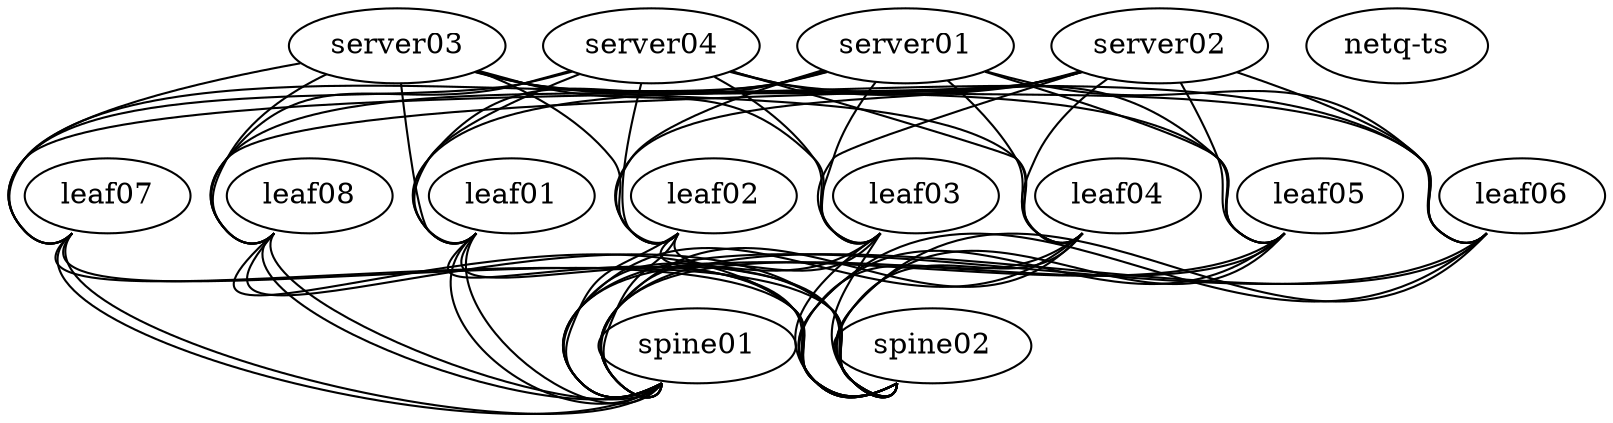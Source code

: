 graph "test" {
  "server01" [ memory="1024" os="generic/ubuntu2204" cpu="1"]
  "server02" [ memory="1024" os="generic/ubuntu2204" cpu="1"]
  "server03" [ memory="1024" os="generic/ubuntu2204" cpu="1"]
  "server04" [ memory="1024" os="generic/ubuntu2204" cpu="1"]
  "leaf01" [ memory="2048" os="cumulus-vx-5.7.0" cpu="1"]
  "leaf02" [ memory="2048" os="cumulus-vx-5.7.0" cpu="1"]
  "leaf03" [ memory="2048" os="cumulus-vx-5.7.0" cpu="1"]
  "leaf04" [ memory="2048" os="cumulus-vx-5.7.0" cpu="1"]
  "leaf05" [ memory="2048" os="cumulus-vx-5.7.0" cpu="1"]
  "leaf06" [ memory="2048" os="cumulus-vx-5.7.0" cpu="1"]
  "leaf07" [ memory="2048" os="cumulus-vx-5.7.0" cpu="1"]
  "leaf08" [ memory="2048" os="cumulus-vx-5.7.0" cpu="1"]
  "spine01" [ memory="2048" os="cumulus-vx-5.7.0" cpu="1"]
  "spine02" [ memory="2048" os="cumulus-vx-5.7.0" cpu="1"]
  "netq-ts" [os="netq-ts-cloud-4.5.0"]
    "server01":"eth1" -- "leaf01":"swp1s0"
    "server01":"eth2" -- "leaf02":"swp1s0"
    "server01":"eth3" -- "leaf03":"swp1s0"
    "server01":"eth4" -- "leaf04":"swp1s0"
    "server01":"eth5" -- "leaf05":"swp1s0"
    "server01":"eth6" -- "leaf06":"swp1s0"
    "server01":"eth7" -- "leaf07":"swp1s0"
    "server01":"eth8" -- "leaf08":"swp1s0"
    "server02":"eth1" -- "leaf01":"swp1s1"
    "server02":"eth2" -- "leaf02":"swp1s1"
    "server02":"eth3" -- "leaf03":"swp1s1"
    "server02":"eth4" -- "leaf04":"swp1s1"
    "server02":"eth5" -- "leaf05":"swp1s1"
    "server02":"eth6" -- "leaf06":"swp1s1"
    "server02":"eth7" -- "leaf07":"swp1s1"
    "server02":"eth8" -- "leaf08":"swp1s1"
    "server03":"eth1" -- "leaf01":"swp2s0"
    "server03":"eth2" -- "leaf02":"swp2s0"
    "server03":"eth3" -- "leaf03":"swp2s0"
    "server03":"eth4" -- "leaf04":"swp2s0"
    "server03":"eth5" -- "leaf05":"swp2s0"
    "server03":"eth6" -- "leaf06":"swp2s0"
    "server03":"eth7" -- "leaf07":"swp2s0"
    "server03":"eth8" -- "leaf08":"swp2s0"
    "server04":"eth1" -- "leaf01":"swp2s1"
    "server04":"eth2" -- "leaf02":"swp2s1"
    "server04":"eth3" -- "leaf03":"swp2s1"
    "server04":"eth4" -- "leaf04":"swp2s1"
    "server04":"eth5" -- "leaf05":"swp2s1"
    "server04":"eth6" -- "leaf06":"swp2s1"
    "server04":"eth7" -- "leaf07":"swp2s1"
    "server04":"eth8" -- "leaf08":"swp2s1"
    "leaf01":"swp33s0" -- "spine01":"swp1s0"
    "leaf01":"swp33s1" -- "spine01":"swp1s1"
    "leaf01":"swp34s0" -- "spine02":"swp1s0"
    "leaf01":"swp34s1" -- "spine02":"swp1s1"
    "leaf02":"swp33s0" -- "spine01":"swp2s0"
    "leaf02":"swp33s1" -- "spine01":"swp2s1"
    "leaf02":"swp34s0" -- "spine02":"swp2s0"
    "leaf02":"swp34s1" -- "spine02":"swp2s1"
    "leaf03":"swp33s0" -- "spine01":"swp3s0"
    "leaf03":"swp33s1" -- "spine01":"swp3s1"
    "leaf03":"swp34s0" -- "spine02":"swp3s0"
    "leaf03":"swp34s1" -- "spine02":"swp3s1"
    "leaf04":"swp33s0" -- "spine01":"swp4s0"
    "leaf04":"swp33s1" -- "spine01":"swp4s1"
    "leaf04":"swp34s0" -- "spine02":"swp4s0"
    "leaf04":"swp34s1" -- "spine02":"swp4s1"
    "leaf05":"swp33s0" -- "spine01":"swp5s0"
    "leaf05":"swp33s1" -- "spine01":"swp5s1"
    "leaf05":"swp34s0" -- "spine02":"swp5s0"
    "leaf05":"swp34s1" -- "spine02":"swp5s1"
    "leaf06":"swp33s0" -- "spine01":"swp6s0"
    "leaf06":"swp33s1" -- "spine01":"swp6s1"
    "leaf06":"swp34s0" -- "spine02":"swp6s0"
    "leaf06":"swp34s1" -- "spine02":"swp6s1"
    "leaf07":"swp33s0" -- "spine01":"swp7s0"
    "leaf07":"swp33s1" -- "spine01":"swp7s1"
    "leaf07":"swp34s0" -- "spine02":"swp7s0"
    "leaf07":"swp34s1" -- "spine02":"swp7s1"
    "leaf08":"swp33s0" -- "spine01":"swp8s0"
    "leaf08":"swp33s1" -- "spine01":"swp8s1"
    "leaf08":"swp34s0" -- "spine02":"swp8s0"
    "leaf08":"swp34s1" -- "spine02":"swp8s1"
}